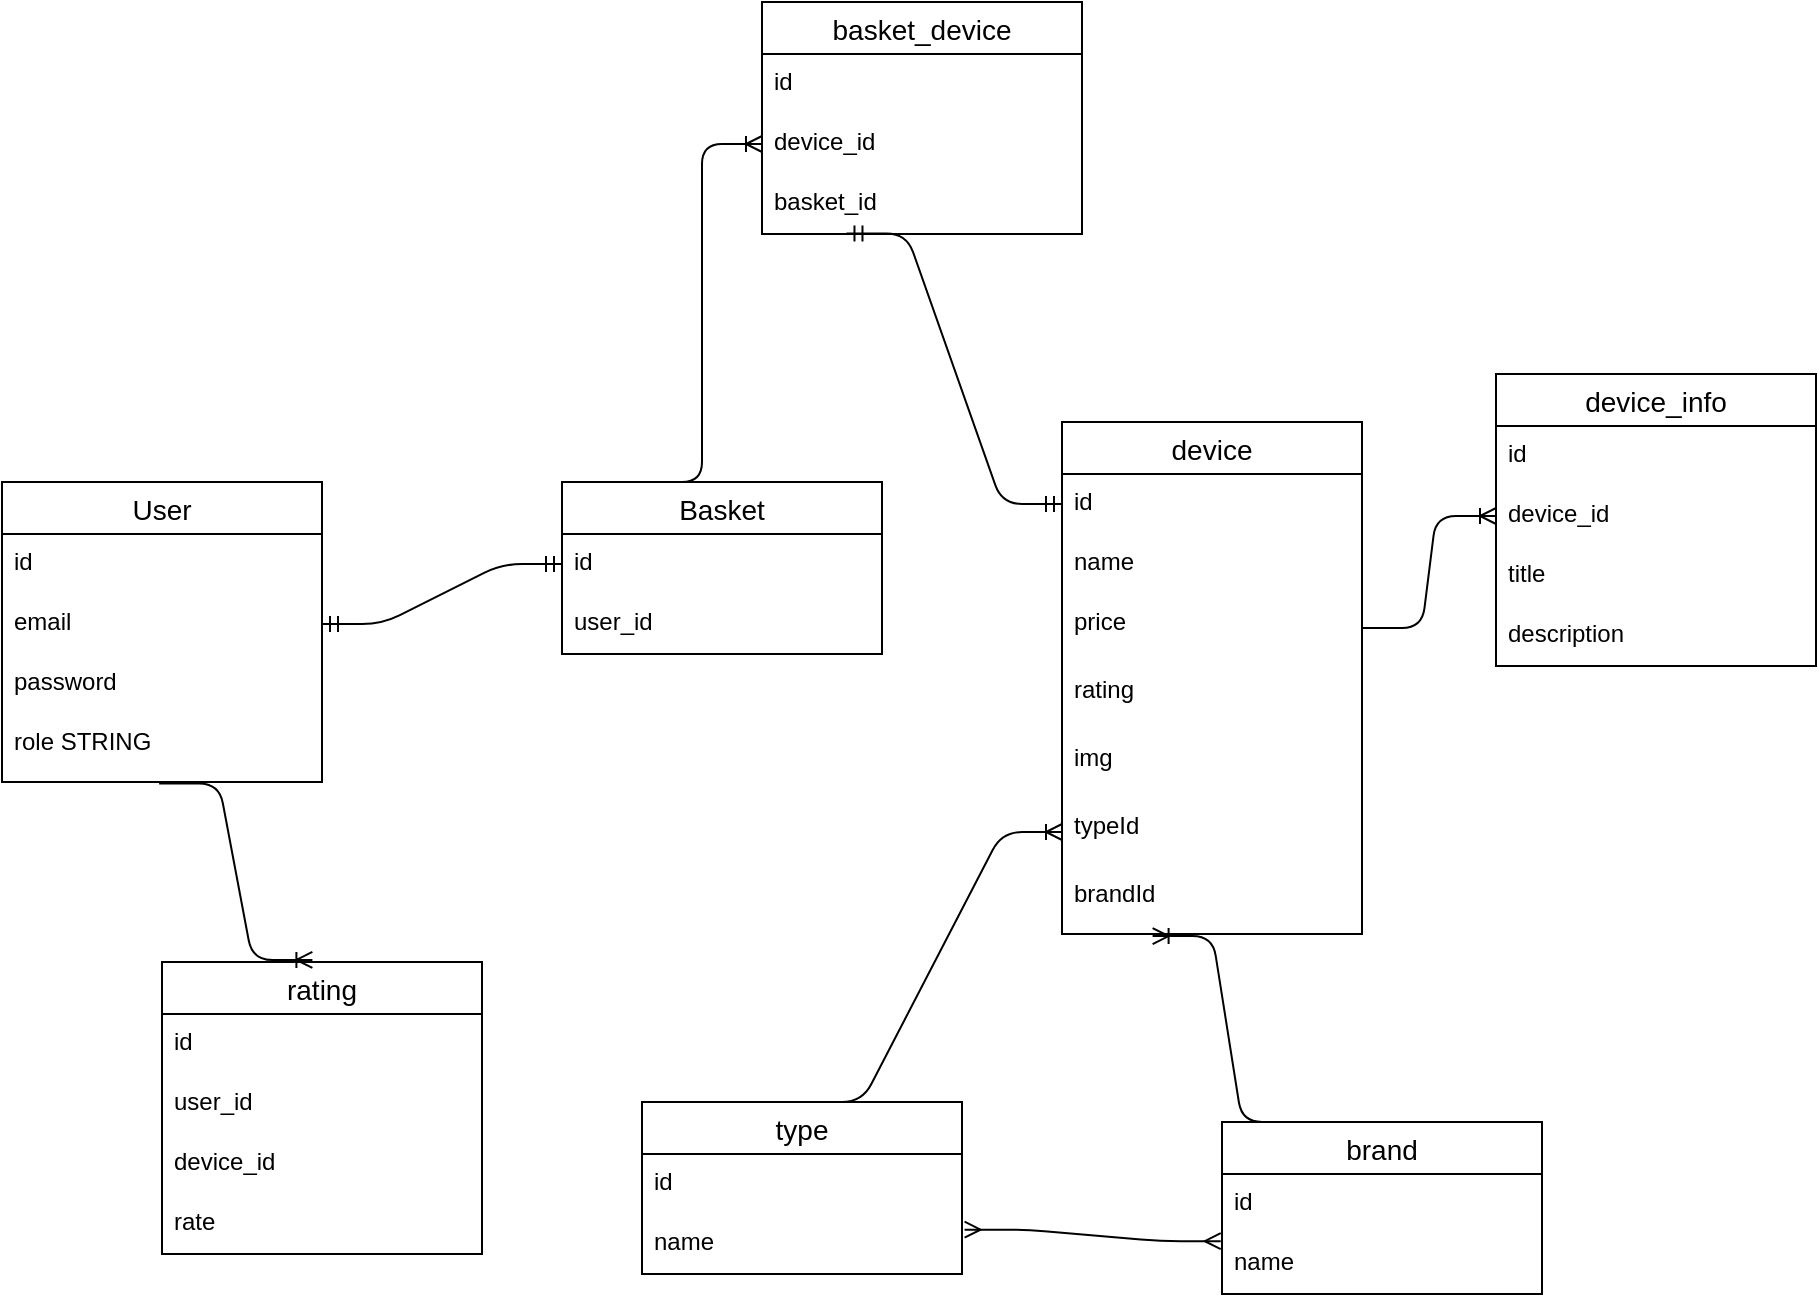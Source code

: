 <mxfile version="14.2.9" type="device"><diagram id="i0EzDEX_R0UbaAp2kqPb" name="Page-1"><mxGraphModel dx="1268" dy="3297" grid="1" gridSize="10" guides="1" tooltips="1" connect="1" arrows="1" fold="1" page="1" pageScale="1" pageWidth="827" pageHeight="1169" math="0" shadow="0"><root><mxCell id="0"/><mxCell id="1" parent="0"/><mxCell id="uzO4KvRbZ05Q6bUnPs__-7" value="" style="group" vertex="1" connectable="0" parent="1"><mxGeometry x="80" y="90" width="160" height="150" as="geometry"/></mxCell><mxCell id="uzO4KvRbZ05Q6bUnPs__-1" value="User" style="swimlane;fontStyle=0;childLayout=stackLayout;horizontal=1;startSize=26;horizontalStack=0;resizeParent=1;resizeParentMax=0;resizeLast=0;collapsible=1;marginBottom=0;align=center;fontSize=14;" vertex="1" parent="uzO4KvRbZ05Q6bUnPs__-7"><mxGeometry width="160" height="150" as="geometry"/></mxCell><mxCell id="uzO4KvRbZ05Q6bUnPs__-2" value="id" style="text;strokeColor=none;fillColor=none;spacingLeft=4;spacingRight=4;overflow=hidden;rotatable=0;points=[[0,0.5],[1,0.5]];portConstraint=eastwest;fontSize=12;" vertex="1" parent="uzO4KvRbZ05Q6bUnPs__-1"><mxGeometry y="26" width="160" height="30" as="geometry"/></mxCell><mxCell id="uzO4KvRbZ05Q6bUnPs__-3" value="email" style="text;strokeColor=none;fillColor=none;spacingLeft=4;spacingRight=4;overflow=hidden;rotatable=0;points=[[0,0.5],[1,0.5]];portConstraint=eastwest;fontSize=12;" vertex="1" parent="uzO4KvRbZ05Q6bUnPs__-1"><mxGeometry y="56" width="160" height="30" as="geometry"/></mxCell><mxCell id="uzO4KvRbZ05Q6bUnPs__-4" value="password" style="text;strokeColor=none;fillColor=none;spacingLeft=4;spacingRight=4;overflow=hidden;rotatable=0;points=[[0,0.5],[1,0.5]];portConstraint=eastwest;fontSize=12;" vertex="1" parent="uzO4KvRbZ05Q6bUnPs__-1"><mxGeometry y="86" width="160" height="64" as="geometry"/></mxCell><mxCell id="uzO4KvRbZ05Q6bUnPs__-5" value="role STRING" style="text;strokeColor=none;fillColor=none;spacingLeft=4;spacingRight=4;overflow=hidden;rotatable=0;points=[[0,0.5],[1,0.5]];portConstraint=eastwest;fontSize=12;" vertex="1" parent="uzO4KvRbZ05Q6bUnPs__-7"><mxGeometry y="116" width="160" height="30" as="geometry"/></mxCell><mxCell id="uzO4KvRbZ05Q6bUnPs__-9" value="Basket" style="swimlane;fontStyle=0;childLayout=stackLayout;horizontal=1;startSize=26;horizontalStack=0;resizeParent=1;resizeParentMax=0;resizeLast=0;collapsible=1;marginBottom=0;align=center;fontSize=14;" vertex="1" parent="1"><mxGeometry x="360" y="90" width="160" height="86" as="geometry"/></mxCell><mxCell id="uzO4KvRbZ05Q6bUnPs__-10" value="id" style="text;strokeColor=none;fillColor=none;spacingLeft=4;spacingRight=4;overflow=hidden;rotatable=0;points=[[0,0.5],[1,0.5]];portConstraint=eastwest;fontSize=12;" vertex="1" parent="uzO4KvRbZ05Q6bUnPs__-9"><mxGeometry y="26" width="160" height="30" as="geometry"/></mxCell><mxCell id="uzO4KvRbZ05Q6bUnPs__-11" value="user_id" style="text;strokeColor=none;fillColor=none;spacingLeft=4;spacingRight=4;overflow=hidden;rotatable=0;points=[[0,0.5],[1,0.5]];portConstraint=eastwest;fontSize=12;" vertex="1" parent="uzO4KvRbZ05Q6bUnPs__-9"><mxGeometry y="56" width="160" height="30" as="geometry"/></mxCell><mxCell id="uzO4KvRbZ05Q6bUnPs__-13" value="" style="edgeStyle=entityRelationEdgeStyle;fontSize=12;html=1;endArrow=ERmandOne;startArrow=ERmandOne;exitX=1;exitY=0.5;exitDx=0;exitDy=0;entryX=0;entryY=0.5;entryDx=0;entryDy=0;" edge="1" parent="1" source="uzO4KvRbZ05Q6bUnPs__-3" target="uzO4KvRbZ05Q6bUnPs__-10"><mxGeometry width="100" height="100" relative="1" as="geometry"><mxPoint x="320" y="270" as="sourcePoint"/><mxPoint x="420" y="170" as="targetPoint"/></mxGeometry></mxCell><mxCell id="uzO4KvRbZ05Q6bUnPs__-14" value="device" style="swimlane;fontStyle=0;childLayout=stackLayout;horizontal=1;startSize=26;horizontalStack=0;resizeParent=1;resizeParentMax=0;resizeLast=0;collapsible=1;marginBottom=0;align=center;fontSize=14;" vertex="1" parent="1"><mxGeometry x="610" y="60" width="150" height="256" as="geometry"/></mxCell><mxCell id="uzO4KvRbZ05Q6bUnPs__-15" value="id" style="text;strokeColor=none;fillColor=none;spacingLeft=4;spacingRight=4;overflow=hidden;rotatable=0;points=[[0,0.5],[1,0.5]];portConstraint=eastwest;fontSize=12;" vertex="1" parent="uzO4KvRbZ05Q6bUnPs__-14"><mxGeometry y="26" width="150" height="30" as="geometry"/></mxCell><mxCell id="uzO4KvRbZ05Q6bUnPs__-16" value="name" style="text;strokeColor=none;fillColor=none;spacingLeft=4;spacingRight=4;overflow=hidden;rotatable=0;points=[[0,0.5],[1,0.5]];portConstraint=eastwest;fontSize=12;" vertex="1" parent="uzO4KvRbZ05Q6bUnPs__-14"><mxGeometry y="56" width="150" height="30" as="geometry"/></mxCell><mxCell id="uzO4KvRbZ05Q6bUnPs__-17" value="price" style="text;strokeColor=none;fillColor=none;spacingLeft=4;spacingRight=4;overflow=hidden;rotatable=0;points=[[0,0.5],[1,0.5]];portConstraint=eastwest;fontSize=12;" vertex="1" parent="uzO4KvRbZ05Q6bUnPs__-14"><mxGeometry y="86" width="150" height="34" as="geometry"/></mxCell><mxCell id="uzO4KvRbZ05Q6bUnPs__-24" value="rating" style="text;strokeColor=none;fillColor=none;spacingLeft=4;spacingRight=4;overflow=hidden;rotatable=0;points=[[0,0.5],[1,0.5]];portConstraint=eastwest;fontSize=12;" vertex="1" parent="uzO4KvRbZ05Q6bUnPs__-14"><mxGeometry y="120" width="150" height="34" as="geometry"/></mxCell><mxCell id="uzO4KvRbZ05Q6bUnPs__-25" value="img" style="text;strokeColor=none;fillColor=none;spacingLeft=4;spacingRight=4;overflow=hidden;rotatable=0;points=[[0,0.5],[1,0.5]];portConstraint=eastwest;fontSize=12;" vertex="1" parent="uzO4KvRbZ05Q6bUnPs__-14"><mxGeometry y="154" width="150" height="34" as="geometry"/></mxCell><mxCell id="uzO4KvRbZ05Q6bUnPs__-26" value="typeId" style="text;strokeColor=none;fillColor=none;spacingLeft=4;spacingRight=4;overflow=hidden;rotatable=0;points=[[0,0.5],[1,0.5]];portConstraint=eastwest;fontSize=12;" vertex="1" parent="uzO4KvRbZ05Q6bUnPs__-14"><mxGeometry y="188" width="150" height="34" as="geometry"/></mxCell><mxCell id="uzO4KvRbZ05Q6bUnPs__-27" value="brandId" style="text;strokeColor=none;fillColor=none;spacingLeft=4;spacingRight=4;overflow=hidden;rotatable=0;points=[[0,0.5],[1,0.5]];portConstraint=eastwest;fontSize=12;" vertex="1" parent="uzO4KvRbZ05Q6bUnPs__-14"><mxGeometry y="222" width="150" height="34" as="geometry"/></mxCell><mxCell id="uzO4KvRbZ05Q6bUnPs__-28" value="type" style="swimlane;fontStyle=0;childLayout=stackLayout;horizontal=1;startSize=26;horizontalStack=0;resizeParent=1;resizeParentMax=0;resizeLast=0;collapsible=1;marginBottom=0;align=center;fontSize=14;" vertex="1" parent="1"><mxGeometry x="400" y="400" width="160" height="86" as="geometry"/></mxCell><mxCell id="uzO4KvRbZ05Q6bUnPs__-29" value="id" style="text;strokeColor=none;fillColor=none;spacingLeft=4;spacingRight=4;overflow=hidden;rotatable=0;points=[[0,0.5],[1,0.5]];portConstraint=eastwest;fontSize=12;" vertex="1" parent="uzO4KvRbZ05Q6bUnPs__-28"><mxGeometry y="26" width="160" height="30" as="geometry"/></mxCell><mxCell id="uzO4KvRbZ05Q6bUnPs__-30" value="name" style="text;strokeColor=none;fillColor=none;spacingLeft=4;spacingRight=4;overflow=hidden;rotatable=0;points=[[0,0.5],[1,0.5]];portConstraint=eastwest;fontSize=12;" vertex="1" parent="uzO4KvRbZ05Q6bUnPs__-28"><mxGeometry y="56" width="160" height="30" as="geometry"/></mxCell><mxCell id="uzO4KvRbZ05Q6bUnPs__-32" value="brand" style="swimlane;fontStyle=0;childLayout=stackLayout;horizontal=1;startSize=26;horizontalStack=0;resizeParent=1;resizeParentMax=0;resizeLast=0;collapsible=1;marginBottom=0;align=center;fontSize=14;" vertex="1" parent="1"><mxGeometry x="690" y="410" width="160" height="86" as="geometry"/></mxCell><mxCell id="uzO4KvRbZ05Q6bUnPs__-33" value="id" style="text;strokeColor=none;fillColor=none;spacingLeft=4;spacingRight=4;overflow=hidden;rotatable=0;points=[[0,0.5],[1,0.5]];portConstraint=eastwest;fontSize=12;" vertex="1" parent="uzO4KvRbZ05Q6bUnPs__-32"><mxGeometry y="26" width="160" height="30" as="geometry"/></mxCell><mxCell id="uzO4KvRbZ05Q6bUnPs__-34" value="name" style="text;strokeColor=none;fillColor=none;spacingLeft=4;spacingRight=4;overflow=hidden;rotatable=0;points=[[0,0.5],[1,0.5]];portConstraint=eastwest;fontSize=12;" vertex="1" parent="uzO4KvRbZ05Q6bUnPs__-32"><mxGeometry y="56" width="160" height="30" as="geometry"/></mxCell><mxCell id="uzO4KvRbZ05Q6bUnPs__-36" value="" style="edgeStyle=entityRelationEdgeStyle;fontSize=12;html=1;endArrow=ERoneToMany;entryX=0;entryY=0.5;entryDx=0;entryDy=0;exitX=0.5;exitY=0;exitDx=0;exitDy=0;" edge="1" parent="1" source="uzO4KvRbZ05Q6bUnPs__-28" target="uzO4KvRbZ05Q6bUnPs__-26"><mxGeometry width="100" height="100" relative="1" as="geometry"><mxPoint x="560" y="400" as="sourcePoint"/><mxPoint x="660" y="300" as="targetPoint"/></mxGeometry></mxCell><mxCell id="uzO4KvRbZ05Q6bUnPs__-37" value="" style="edgeStyle=entityRelationEdgeStyle;fontSize=12;html=1;endArrow=ERoneToMany;exitX=0.25;exitY=0;exitDx=0;exitDy=0;entryX=0.302;entryY=1.03;entryDx=0;entryDy=0;entryPerimeter=0;" edge="1" parent="1" source="uzO4KvRbZ05Q6bUnPs__-32" target="uzO4KvRbZ05Q6bUnPs__-27"><mxGeometry width="100" height="100" relative="1" as="geometry"><mxPoint x="580" y="420" as="sourcePoint"/><mxPoint x="580" y="329" as="targetPoint"/></mxGeometry></mxCell><mxCell id="uzO4KvRbZ05Q6bUnPs__-41" value="" style="edgeStyle=entityRelationEdgeStyle;fontSize=12;html=1;endArrow=ERmany;startArrow=ERmany;entryX=-0.004;entryY=0.12;entryDx=0;entryDy=0;entryPerimeter=0;exitX=1.008;exitY=0.261;exitDx=0;exitDy=0;exitPerimeter=0;" edge="1" parent="1" source="uzO4KvRbZ05Q6bUnPs__-30" target="uzO4KvRbZ05Q6bUnPs__-34"><mxGeometry width="100" height="100" relative="1" as="geometry"><mxPoint x="550" y="450" as="sourcePoint"/><mxPoint x="650" y="350" as="targetPoint"/></mxGeometry></mxCell><mxCell id="uzO4KvRbZ05Q6bUnPs__-50" value="device_info" style="swimlane;fontStyle=0;childLayout=stackLayout;horizontal=1;startSize=26;horizontalStack=0;resizeParent=1;resizeParentMax=0;resizeLast=0;collapsible=1;marginBottom=0;align=center;fontSize=14;" vertex="1" parent="1"><mxGeometry x="827" y="36" width="160" height="146" as="geometry"/></mxCell><mxCell id="uzO4KvRbZ05Q6bUnPs__-51" value="id" style="text;strokeColor=none;fillColor=none;spacingLeft=4;spacingRight=4;overflow=hidden;rotatable=0;points=[[0,0.5],[1,0.5]];portConstraint=eastwest;fontSize=12;" vertex="1" parent="uzO4KvRbZ05Q6bUnPs__-50"><mxGeometry y="26" width="160" height="30" as="geometry"/></mxCell><mxCell id="uzO4KvRbZ05Q6bUnPs__-52" value="device_id" style="text;strokeColor=none;fillColor=none;spacingLeft=4;spacingRight=4;overflow=hidden;rotatable=0;points=[[0,0.5],[1,0.5]];portConstraint=eastwest;fontSize=12;" vertex="1" parent="uzO4KvRbZ05Q6bUnPs__-50"><mxGeometry y="56" width="160" height="30" as="geometry"/></mxCell><mxCell id="uzO4KvRbZ05Q6bUnPs__-53" value="title" style="text;strokeColor=none;fillColor=none;spacingLeft=4;spacingRight=4;overflow=hidden;rotatable=0;points=[[0,0.5],[1,0.5]];portConstraint=eastwest;fontSize=12;" vertex="1" parent="uzO4KvRbZ05Q6bUnPs__-50"><mxGeometry y="86" width="160" height="30" as="geometry"/></mxCell><mxCell id="uzO4KvRbZ05Q6bUnPs__-55" value="description" style="text;strokeColor=none;fillColor=none;spacingLeft=4;spacingRight=4;overflow=hidden;rotatable=0;points=[[0,0.5],[1,0.5]];portConstraint=eastwest;fontSize=12;" vertex="1" parent="uzO4KvRbZ05Q6bUnPs__-50"><mxGeometry y="116" width="160" height="30" as="geometry"/></mxCell><mxCell id="uzO4KvRbZ05Q6bUnPs__-54" value="" style="edgeStyle=entityRelationEdgeStyle;fontSize=12;html=1;endArrow=ERoneToMany;exitX=1;exitY=0.5;exitDx=0;exitDy=0;" edge="1" parent="1" source="uzO4KvRbZ05Q6bUnPs__-17" target="uzO4KvRbZ05Q6bUnPs__-52"><mxGeometry width="100" height="100" relative="1" as="geometry"><mxPoint x="760" y="210" as="sourcePoint"/><mxPoint x="800" y="92" as="targetPoint"/></mxGeometry></mxCell><mxCell id="uzO4KvRbZ05Q6bUnPs__-56" value="basket_device" style="swimlane;fontStyle=0;childLayout=stackLayout;horizontal=1;startSize=26;horizontalStack=0;resizeParent=1;resizeParentMax=0;resizeLast=0;collapsible=1;marginBottom=0;align=center;fontSize=14;" vertex="1" parent="1"><mxGeometry x="460" y="-150" width="160" height="116" as="geometry"/></mxCell><mxCell id="uzO4KvRbZ05Q6bUnPs__-57" value="id" style="text;strokeColor=none;fillColor=none;spacingLeft=4;spacingRight=4;overflow=hidden;rotatable=0;points=[[0,0.5],[1,0.5]];portConstraint=eastwest;fontSize=12;" vertex="1" parent="uzO4KvRbZ05Q6bUnPs__-56"><mxGeometry y="26" width="160" height="30" as="geometry"/></mxCell><mxCell id="uzO4KvRbZ05Q6bUnPs__-58" value="device_id" style="text;strokeColor=none;fillColor=none;spacingLeft=4;spacingRight=4;overflow=hidden;rotatable=0;points=[[0,0.5],[1,0.5]];portConstraint=eastwest;fontSize=12;" vertex="1" parent="uzO4KvRbZ05Q6bUnPs__-56"><mxGeometry y="56" width="160" height="30" as="geometry"/></mxCell><mxCell id="uzO4KvRbZ05Q6bUnPs__-59" value="basket_id" style="text;strokeColor=none;fillColor=none;spacingLeft=4;spacingRight=4;overflow=hidden;rotatable=0;points=[[0,0.5],[1,0.5]];portConstraint=eastwest;fontSize=12;" vertex="1" parent="uzO4KvRbZ05Q6bUnPs__-56"><mxGeometry y="86" width="160" height="30" as="geometry"/></mxCell><mxCell id="uzO4KvRbZ05Q6bUnPs__-60" value="" style="edgeStyle=entityRelationEdgeStyle;fontSize=12;html=1;endArrow=ERoneToMany;entryX=0;entryY=0.5;entryDx=0;entryDy=0;exitX=0.25;exitY=0;exitDx=0;exitDy=0;" edge="1" parent="1" source="uzO4KvRbZ05Q6bUnPs__-9" target="uzO4KvRbZ05Q6bUnPs__-58"><mxGeometry width="100" height="100" relative="1" as="geometry"><mxPoint x="400" y="70" as="sourcePoint"/><mxPoint x="500" y="-30" as="targetPoint"/></mxGeometry></mxCell><mxCell id="uzO4KvRbZ05Q6bUnPs__-61" value="" style="edgeStyle=entityRelationEdgeStyle;fontSize=12;html=1;endArrow=ERmandOne;startArrow=ERmandOne;entryX=0;entryY=0.5;entryDx=0;entryDy=0;exitX=0.264;exitY=0.991;exitDx=0;exitDy=0;exitPerimeter=0;" edge="1" parent="1" source="uzO4KvRbZ05Q6bUnPs__-59" target="uzO4KvRbZ05Q6bUnPs__-15"><mxGeometry width="100" height="100" relative="1" as="geometry"><mxPoint x="540" y="10" as="sourcePoint"/><mxPoint x="730" y="-110" as="targetPoint"/></mxGeometry></mxCell><mxCell id="uzO4KvRbZ05Q6bUnPs__-63" value="rating" style="swimlane;fontStyle=0;childLayout=stackLayout;horizontal=1;startSize=26;horizontalStack=0;resizeParent=1;resizeParentMax=0;resizeLast=0;collapsible=1;marginBottom=0;align=center;fontSize=14;" vertex="1" parent="1"><mxGeometry x="160" y="330" width="160" height="146" as="geometry"/></mxCell><mxCell id="uzO4KvRbZ05Q6bUnPs__-64" value="id" style="text;strokeColor=none;fillColor=none;spacingLeft=4;spacingRight=4;overflow=hidden;rotatable=0;points=[[0,0.5],[1,0.5]];portConstraint=eastwest;fontSize=12;" vertex="1" parent="uzO4KvRbZ05Q6bUnPs__-63"><mxGeometry y="26" width="160" height="30" as="geometry"/></mxCell><mxCell id="uzO4KvRbZ05Q6bUnPs__-65" value="user_id" style="text;strokeColor=none;fillColor=none;spacingLeft=4;spacingRight=4;overflow=hidden;rotatable=0;points=[[0,0.5],[1,0.5]];portConstraint=eastwest;fontSize=12;" vertex="1" parent="uzO4KvRbZ05Q6bUnPs__-63"><mxGeometry y="56" width="160" height="30" as="geometry"/></mxCell><mxCell id="uzO4KvRbZ05Q6bUnPs__-66" value="device_id" style="text;strokeColor=none;fillColor=none;spacingLeft=4;spacingRight=4;overflow=hidden;rotatable=0;points=[[0,0.5],[1,0.5]];portConstraint=eastwest;fontSize=12;" vertex="1" parent="uzO4KvRbZ05Q6bUnPs__-63"><mxGeometry y="86" width="160" height="30" as="geometry"/></mxCell><mxCell id="uzO4KvRbZ05Q6bUnPs__-67" value="rate" style="text;strokeColor=none;fillColor=none;spacingLeft=4;spacingRight=4;overflow=hidden;rotatable=0;points=[[0,0.5],[1,0.5]];portConstraint=eastwest;fontSize=12;" vertex="1" parent="uzO4KvRbZ05Q6bUnPs__-63"><mxGeometry y="116" width="160" height="30" as="geometry"/></mxCell><mxCell id="uzO4KvRbZ05Q6bUnPs__-68" value="" style="edgeStyle=entityRelationEdgeStyle;fontSize=12;html=1;endArrow=ERoneToMany;entryX=0.47;entryY=-0.007;entryDx=0;entryDy=0;entryPerimeter=0;exitX=0.491;exitY=1.012;exitDx=0;exitDy=0;exitPerimeter=0;" edge="1" parent="1" source="uzO4KvRbZ05Q6bUnPs__-4" target="uzO4KvRbZ05Q6bUnPs__-63"><mxGeometry width="100" height="100" relative="1" as="geometry"><mxPoint x="150" y="340" as="sourcePoint"/><mxPoint x="250" y="240" as="targetPoint"/></mxGeometry></mxCell></root></mxGraphModel></diagram></mxfile>